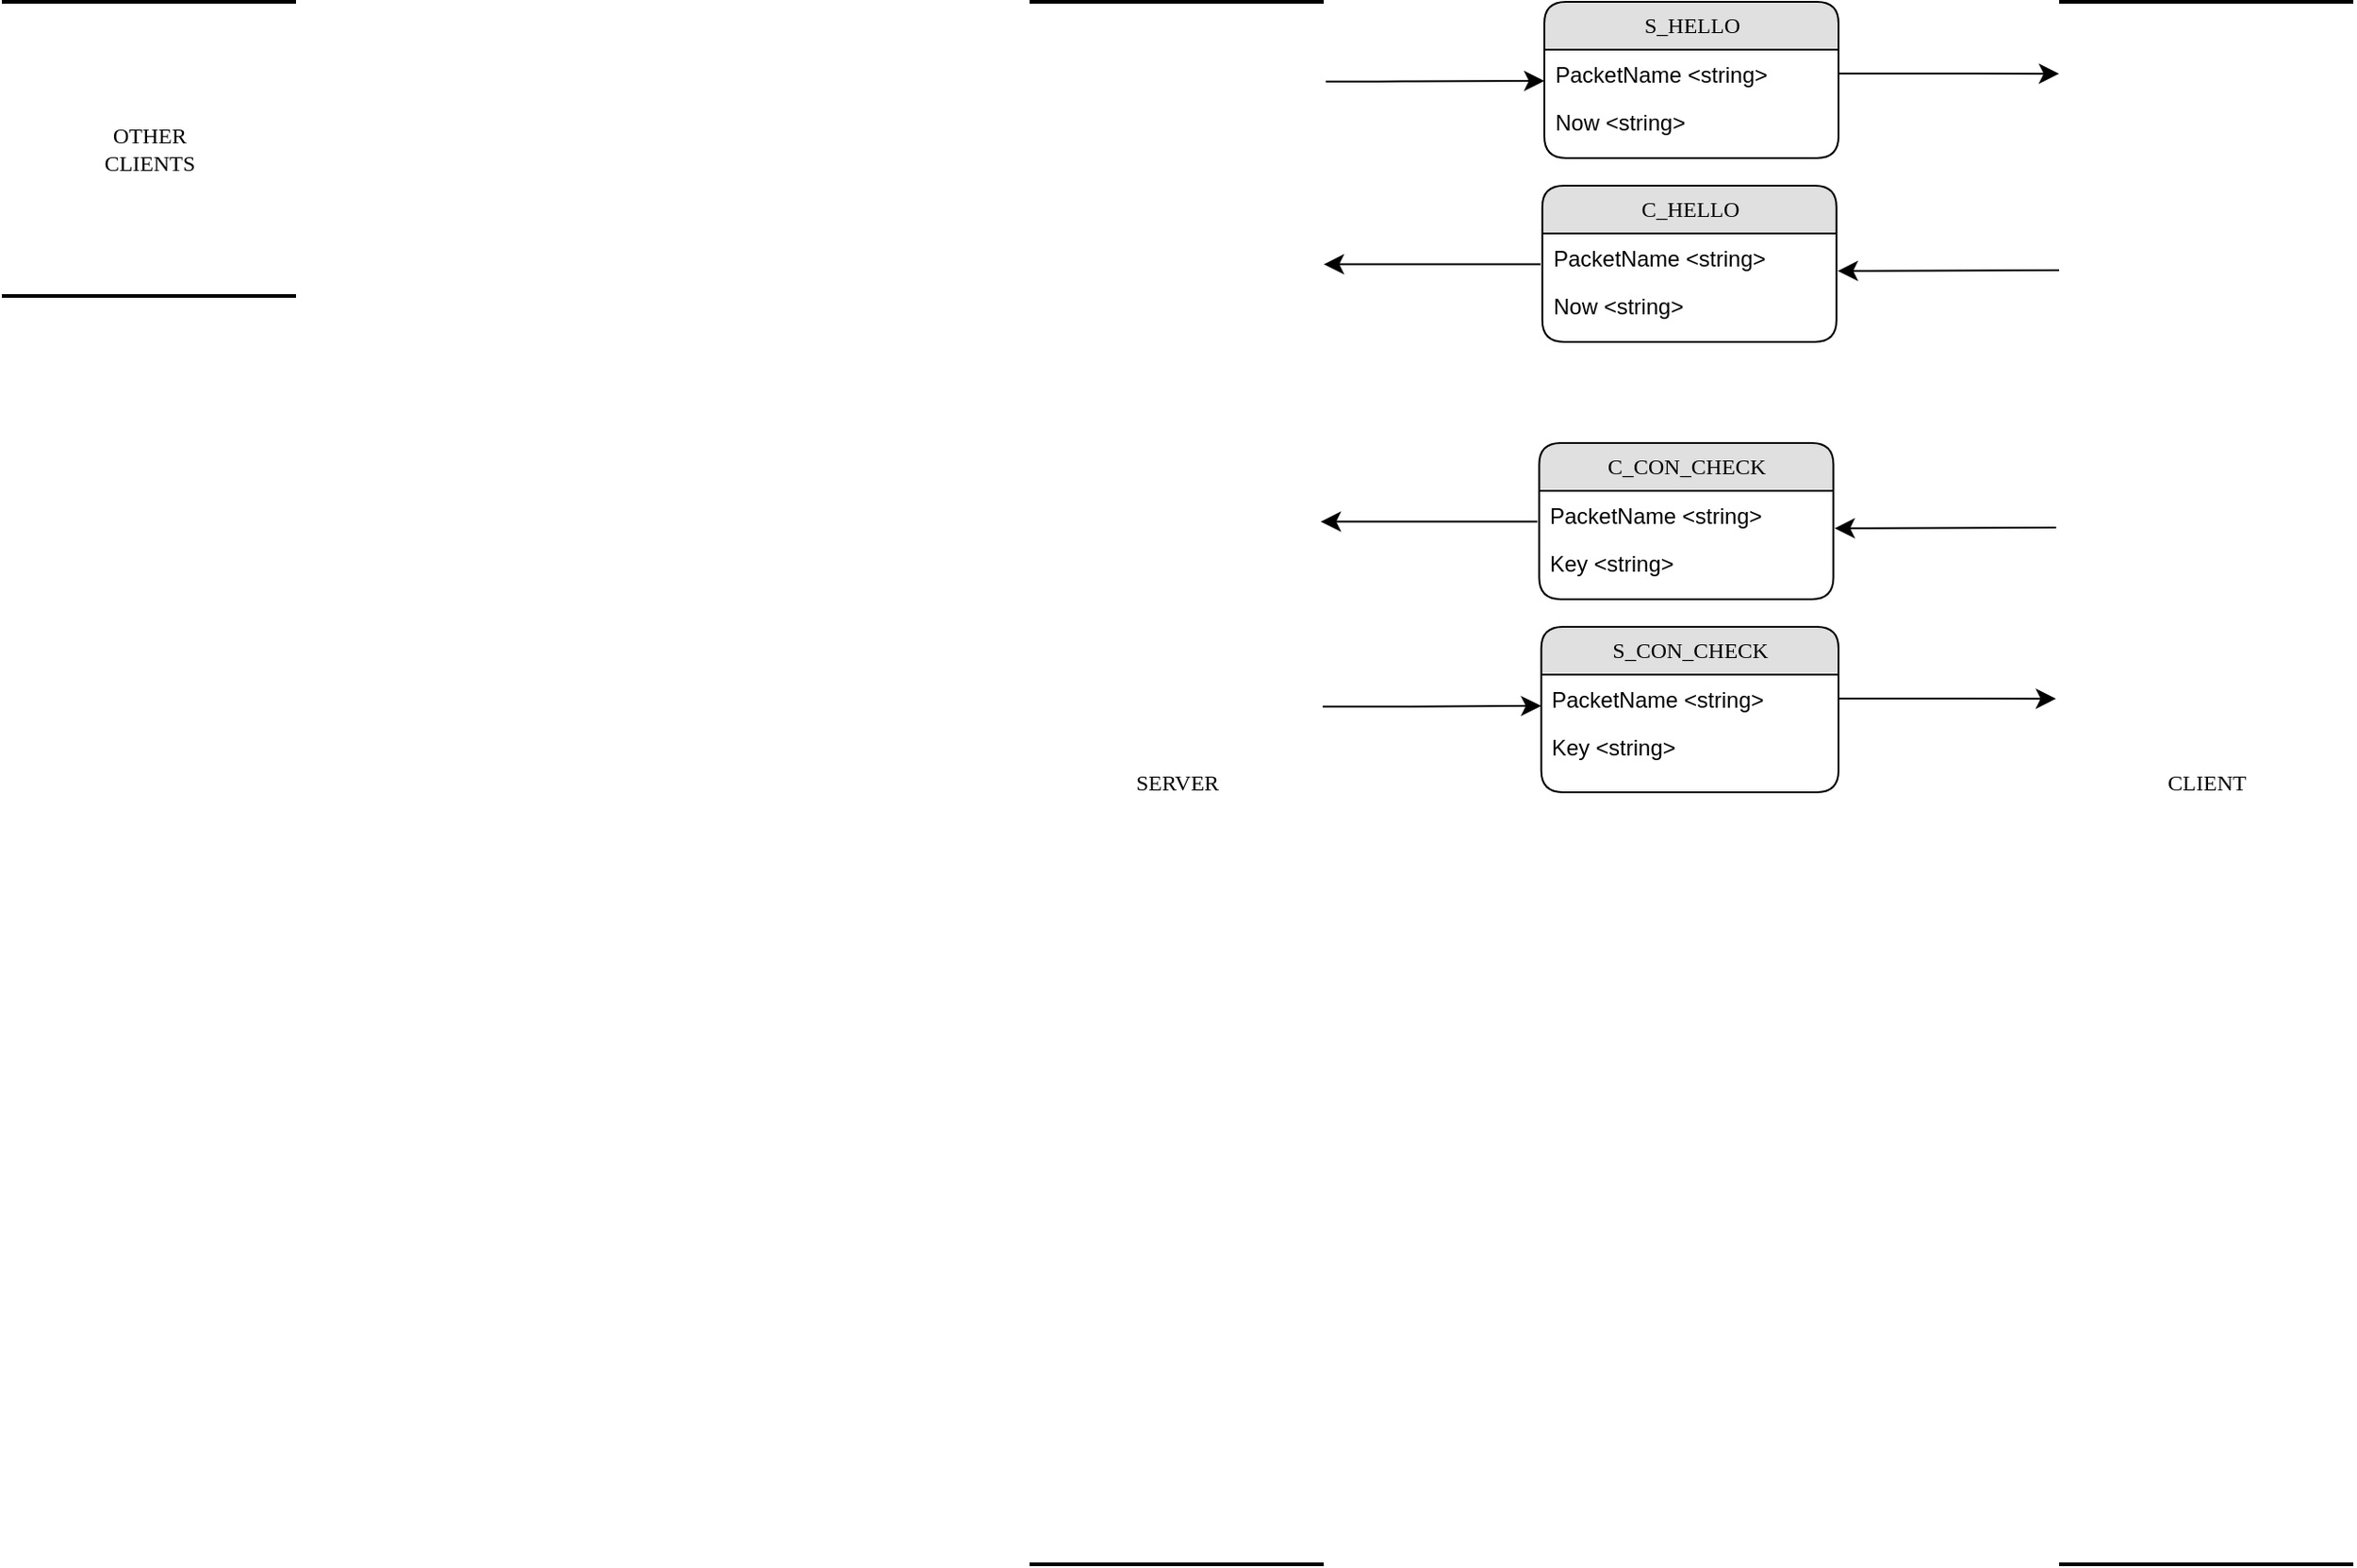 <mxfile version="13.7.3" type="github">
  <diagram name="Page-1" id="b520641d-4fe3-3701-9064-5fc419738815">
    <mxGraphModel dx="1185" dy="643" grid="1" gridSize="10" guides="1" tooltips="1" connect="1" arrows="1" fold="1" page="1" pageScale="1" pageWidth="1100" pageHeight="850" background="#ffffff" math="0" shadow="0">
      <root>
        <mxCell id="0" />
        <mxCell id="1" parent="0" />
        <mxCell id="2debaab0fafb2da2-10" value="OTHER&lt;br&gt;CLIENTS" style="html=1;rounded=0;shadow=0;comic=0;labelBackgroundColor=none;strokeWidth=2;fontFamily=Verdana;fontSize=12;align=center;shape=mxgraph.ios7ui.horLines;" parent="1" vertex="1">
          <mxGeometry x="41" y="40" width="160" height="160" as="geometry" />
        </mxCell>
        <mxCell id="21ea969265ad0168-40" style="edgeStyle=orthogonalEdgeStyle;html=1;entryX=0;entryY=0.5;labelBackgroundColor=none;startFill=0;startSize=8;endFill=1;endSize=8;fontFamily=Verdana;fontSize=12;entryDx=0;entryDy=0;exitX=1.007;exitY=0.051;exitDx=0;exitDy=0;exitPerimeter=0;" parent="1" source="YE7jqKPaQESnntSOdniL-1" edge="1">
          <mxGeometry relative="1" as="geometry">
            <mxPoint x="800" y="60" as="sourcePoint" />
            <mxPoint x="880" y="83" as="targetPoint" />
            <Array as="points">
              <mxPoint x="800" y="83" />
            </Array>
          </mxGeometry>
        </mxCell>
        <mxCell id="YE7jqKPaQESnntSOdniL-1" value="SERVER" style="html=1;rounded=0;shadow=0;comic=0;labelBackgroundColor=none;strokeWidth=2;fontFamily=Verdana;fontSize=12;align=center;shape=mxgraph.ios7ui.horLines;" vertex="1" parent="1">
          <mxGeometry x="600" y="40" width="160" height="850" as="geometry" />
        </mxCell>
        <mxCell id="YE7jqKPaQESnntSOdniL-2" style="edgeStyle=orthogonalEdgeStyle;html=1;exitX=1;exitY=0.5;entryX=0;entryY=0.046;labelBackgroundColor=none;startFill=0;startSize=8;endFill=1;endSize=8;fontFamily=Verdana;fontSize=12;entryDx=0;entryDy=0;exitDx=0;exitDy=0;entryPerimeter=0;" edge="1" parent="1" source="21ea969265ad0168-7" target="YE7jqKPaQESnntSOdniL-3">
          <mxGeometry relative="1" as="geometry">
            <mxPoint x="200.16" y="84.4" as="sourcePoint" />
            <mxPoint x="330" y="84" as="targetPoint" />
          </mxGeometry>
        </mxCell>
        <mxCell id="YE7jqKPaQESnntSOdniL-3" value="CLIENT" style="html=1;rounded=0;shadow=0;comic=0;labelBackgroundColor=none;strokeWidth=2;fontFamily=Verdana;fontSize=12;align=center;shape=mxgraph.ios7ui.horLines;" vertex="1" parent="1">
          <mxGeometry x="1160" y="40" width="160" height="850" as="geometry" />
        </mxCell>
        <mxCell id="21ea969265ad0168-6" value="S_HELLO" style="swimlane;html=1;fontStyle=0;childLayout=stackLayout;horizontal=1;startSize=26;fillColor=#e0e0e0;horizontalStack=0;resizeParent=1;resizeLast=0;collapsible=1;marginBottom=0;swimlaneFillColor=#ffffff;align=center;rounded=1;shadow=0;comic=0;labelBackgroundColor=none;strokeWidth=1;fontFamily=Verdana;fontSize=12" parent="1" vertex="1">
          <mxGeometry x="880" y="40" width="160" height="85" as="geometry" />
        </mxCell>
        <mxCell id="21ea969265ad0168-7" value="PacketName &amp;lt;string&amp;gt;" style="text;html=1;strokeColor=none;fillColor=none;spacingLeft=4;spacingRight=4;whiteSpace=wrap;overflow=hidden;rotatable=0;points=[[0,0.5],[1,0.5]];portConstraint=eastwest;" parent="21ea969265ad0168-6" vertex="1">
          <mxGeometry y="26" width="160" height="26" as="geometry" />
        </mxCell>
        <mxCell id="21ea969265ad0168-8" value="Now &amp;lt;string&amp;gt;" style="text;html=1;strokeColor=none;fillColor=none;spacingLeft=4;spacingRight=4;whiteSpace=wrap;overflow=hidden;rotatable=0;points=[[0,0.5],[1,0.5]];portConstraint=eastwest;" parent="21ea969265ad0168-6" vertex="1">
          <mxGeometry y="52" width="160" height="26" as="geometry" />
        </mxCell>
        <mxCell id="YE7jqKPaQESnntSOdniL-4" style="edgeStyle=orthogonalEdgeStyle;html=1;labelBackgroundColor=none;startFill=0;startSize=8;endFill=1;endSize=8;fontFamily=Verdana;fontSize=12;targetPerimeterSpacing=0;entryX=1;entryY=0.168;entryDx=0;entryDy=0;entryPerimeter=0;exitX=-0.006;exitY=0.643;exitDx=0;exitDy=0;exitPerimeter=0;" edge="1" parent="1" source="YE7jqKPaQESnntSOdniL-7" target="YE7jqKPaQESnntSOdniL-1">
          <mxGeometry relative="1" as="geometry">
            <mxPoint x="876" y="183" as="sourcePoint" />
            <mxPoint x="780" y="183" as="targetPoint" />
            <Array as="points">
              <mxPoint x="790" y="183" />
            </Array>
          </mxGeometry>
        </mxCell>
        <mxCell id="YE7jqKPaQESnntSOdniL-5" style="edgeStyle=orthogonalEdgeStyle;html=1;labelBackgroundColor=none;startFill=0;startSize=8;endFill=1;endSize=8;fontFamily=Verdana;fontSize=12;entryX=1.004;entryY=0.246;entryDx=0;entryDy=0;entryPerimeter=0;" edge="1" parent="1">
          <mxGeometry relative="1" as="geometry">
            <mxPoint x="1160" y="186" as="sourcePoint" />
            <mxPoint x="1039.52" y="186.396" as="targetPoint" />
            <Array as="points">
              <mxPoint x="1160" y="186" />
            </Array>
          </mxGeometry>
        </mxCell>
        <mxCell id="YE7jqKPaQESnntSOdniL-6" value="C_HELLO" style="swimlane;html=1;fontStyle=0;childLayout=stackLayout;horizontal=1;startSize=26;fillColor=#e0e0e0;horizontalStack=0;resizeParent=1;resizeLast=0;collapsible=1;marginBottom=0;swimlaneFillColor=#ffffff;align=center;rounded=1;shadow=0;comic=0;labelBackgroundColor=none;strokeWidth=1;fontFamily=Verdana;fontSize=12" vertex="1" parent="1">
          <mxGeometry x="878.88" y="140" width="160" height="85" as="geometry" />
        </mxCell>
        <mxCell id="YE7jqKPaQESnntSOdniL-7" value="PacketName &amp;lt;string&amp;gt;" style="text;html=1;strokeColor=none;fillColor=none;spacingLeft=4;spacingRight=4;whiteSpace=wrap;overflow=hidden;rotatable=0;points=[[0,0.5],[1,0.5]];portConstraint=eastwest;" vertex="1" parent="YE7jqKPaQESnntSOdniL-6">
          <mxGeometry y="26" width="160" height="26" as="geometry" />
        </mxCell>
        <mxCell id="YE7jqKPaQESnntSOdniL-8" value="Now &amp;lt;string&amp;gt;" style="text;html=1;strokeColor=none;fillColor=none;spacingLeft=4;spacingRight=4;whiteSpace=wrap;overflow=hidden;rotatable=0;points=[[0,0.5],[1,0.5]];portConstraint=eastwest;" vertex="1" parent="YE7jqKPaQESnntSOdniL-6">
          <mxGeometry y="52" width="160" height="26" as="geometry" />
        </mxCell>
        <mxCell id="YE7jqKPaQESnntSOdniL-9" style="edgeStyle=orthogonalEdgeStyle;html=1;entryX=0;entryY=0.5;labelBackgroundColor=none;startFill=0;startSize=8;endFill=1;endSize=8;fontFamily=Verdana;fontSize=12;entryDx=0;entryDy=0;exitX=1.007;exitY=0.051;exitDx=0;exitDy=0;exitPerimeter=0;" edge="1" parent="1">
          <mxGeometry relative="1" as="geometry">
            <mxPoint x="759.44" y="423.35" as="sourcePoint" />
            <mxPoint x="878.32" y="423" as="targetPoint" />
            <Array as="points">
              <mxPoint x="798.32" y="423" />
            </Array>
          </mxGeometry>
        </mxCell>
        <mxCell id="YE7jqKPaQESnntSOdniL-10" style="edgeStyle=orthogonalEdgeStyle;html=1;exitX=1;exitY=0.5;entryX=0;entryY=0.046;labelBackgroundColor=none;startFill=0;startSize=8;endFill=1;endSize=8;fontFamily=Verdana;fontSize=12;entryDx=0;entryDy=0;exitDx=0;exitDy=0;entryPerimeter=0;" edge="1" parent="1" source="YE7jqKPaQESnntSOdniL-12">
          <mxGeometry relative="1" as="geometry">
            <mxPoint x="198.48" y="424.4" as="sourcePoint" />
            <mxPoint x="1158.32" y="419.1" as="targetPoint" />
          </mxGeometry>
        </mxCell>
        <mxCell id="YE7jqKPaQESnntSOdniL-14" style="edgeStyle=orthogonalEdgeStyle;html=1;labelBackgroundColor=none;startFill=0;startSize=8;endFill=1;endSize=8;fontFamily=Verdana;fontSize=12;targetPerimeterSpacing=0;entryX=1;entryY=0.168;entryDx=0;entryDy=0;entryPerimeter=0;exitX=-0.006;exitY=0.643;exitDx=0;exitDy=0;exitPerimeter=0;" edge="1" parent="1" source="YE7jqKPaQESnntSOdniL-17">
          <mxGeometry relative="1" as="geometry">
            <mxPoint x="874.32" y="323" as="sourcePoint" />
            <mxPoint x="758.32" y="322.8" as="targetPoint" />
            <Array as="points">
              <mxPoint x="788.32" y="323" />
            </Array>
          </mxGeometry>
        </mxCell>
        <mxCell id="YE7jqKPaQESnntSOdniL-15" style="edgeStyle=orthogonalEdgeStyle;html=1;labelBackgroundColor=none;startFill=0;startSize=8;endFill=1;endSize=8;fontFamily=Verdana;fontSize=12;entryX=1.004;entryY=0.246;entryDx=0;entryDy=0;entryPerimeter=0;" edge="1" parent="1">
          <mxGeometry relative="1" as="geometry">
            <mxPoint x="1158.32" y="326" as="sourcePoint" />
            <mxPoint x="1037.84" y="326.396" as="targetPoint" />
            <Array as="points">
              <mxPoint x="1158.32" y="326" />
            </Array>
          </mxGeometry>
        </mxCell>
        <mxCell id="YE7jqKPaQESnntSOdniL-16" value="C_CON_CHECK" style="swimlane;html=1;fontStyle=0;childLayout=stackLayout;horizontal=1;startSize=26;fillColor=#e0e0e0;horizontalStack=0;resizeParent=1;resizeLast=0;collapsible=1;marginBottom=0;swimlaneFillColor=#ffffff;align=center;rounded=1;shadow=0;comic=0;labelBackgroundColor=none;strokeWidth=1;fontFamily=Verdana;fontSize=12" vertex="1" parent="1">
          <mxGeometry x="877.2" y="280" width="160" height="85" as="geometry" />
        </mxCell>
        <mxCell id="YE7jqKPaQESnntSOdniL-17" value="PacketName &amp;lt;string&amp;gt;" style="text;html=1;strokeColor=none;fillColor=none;spacingLeft=4;spacingRight=4;whiteSpace=wrap;overflow=hidden;rotatable=0;points=[[0,0.5],[1,0.5]];portConstraint=eastwest;" vertex="1" parent="YE7jqKPaQESnntSOdniL-16">
          <mxGeometry y="26" width="160" height="26" as="geometry" />
        </mxCell>
        <mxCell id="YE7jqKPaQESnntSOdniL-18" value="Key &amp;lt;string&amp;gt;" style="text;html=1;strokeColor=none;fillColor=none;spacingLeft=4;spacingRight=4;whiteSpace=wrap;overflow=hidden;rotatable=0;points=[[0,0.5],[1,0.5]];portConstraint=eastwest;" vertex="1" parent="YE7jqKPaQESnntSOdniL-16">
          <mxGeometry y="52" width="160" height="26" as="geometry" />
        </mxCell>
        <mxCell id="YE7jqKPaQESnntSOdniL-11" value="S_CON_CHECK" style="swimlane;html=1;fontStyle=0;childLayout=stackLayout;horizontal=1;startSize=26;fillColor=#e0e0e0;horizontalStack=0;resizeParent=1;resizeLast=0;collapsible=1;marginBottom=0;swimlaneFillColor=#ffffff;align=center;rounded=1;shadow=0;comic=0;labelBackgroundColor=none;strokeWidth=1;fontFamily=Verdana;fontSize=12" vertex="1" parent="1">
          <mxGeometry x="878.32" y="380" width="161.68" height="90" as="geometry" />
        </mxCell>
        <mxCell id="YE7jqKPaQESnntSOdniL-12" value="PacketName &amp;lt;string&amp;gt;" style="text;html=1;strokeColor=none;fillColor=none;spacingLeft=4;spacingRight=4;whiteSpace=wrap;overflow=hidden;rotatable=0;points=[[0,0.5],[1,0.5]];portConstraint=eastwest;" vertex="1" parent="YE7jqKPaQESnntSOdniL-11">
          <mxGeometry y="26" width="161.68" height="26" as="geometry" />
        </mxCell>
        <mxCell id="YE7jqKPaQESnntSOdniL-13" value="Key &amp;lt;string&amp;gt;" style="text;html=1;strokeColor=none;fillColor=none;spacingLeft=4;spacingRight=4;whiteSpace=wrap;overflow=hidden;rotatable=0;points=[[0,0.5],[1,0.5]];portConstraint=eastwest;" vertex="1" parent="YE7jqKPaQESnntSOdniL-11">
          <mxGeometry y="52" width="161.68" height="26" as="geometry" />
        </mxCell>
      </root>
    </mxGraphModel>
  </diagram>
</mxfile>
